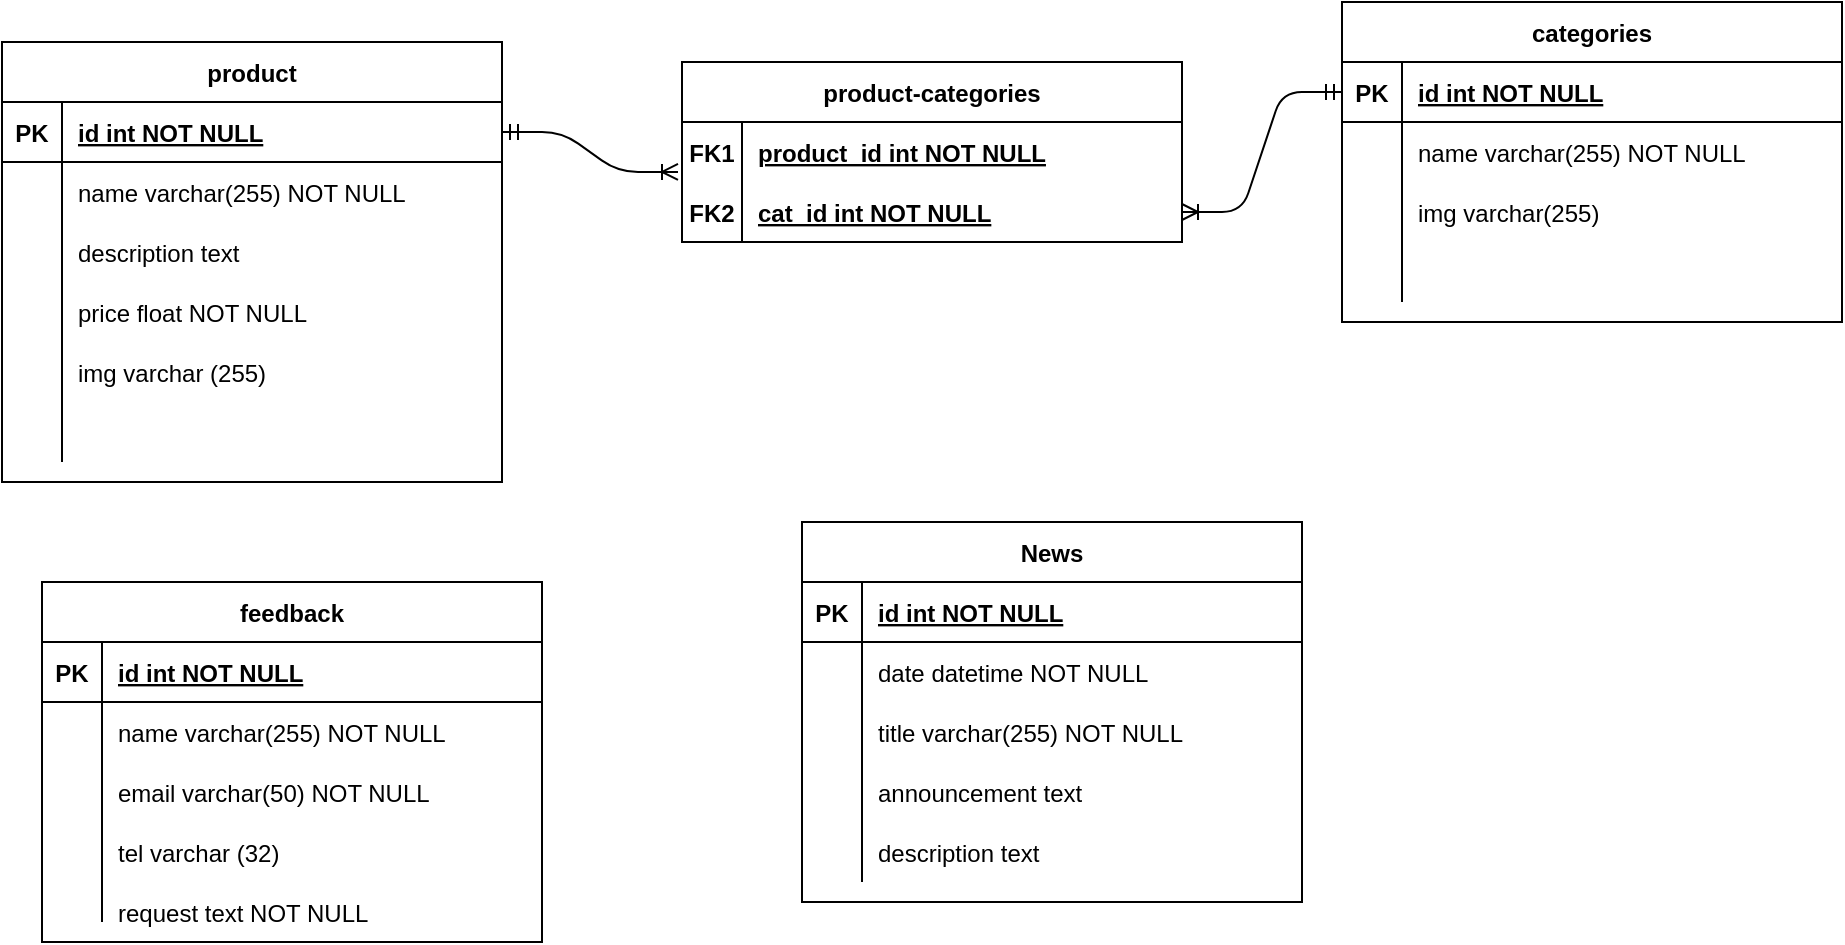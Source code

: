 <mxfile version="13.5.1" type="github">
  <diagram id="R2lEEEUBdFMjLlhIrx00" name="Page-1">
    <mxGraphModel dx="1038" dy="613" grid="1" gridSize="10" guides="1" tooltips="1" connect="1" arrows="1" fold="1" page="1" pageScale="1" pageWidth="850" pageHeight="1100" math="0" shadow="0" extFonts="Permanent Marker^https://fonts.googleapis.com/css?family=Permanent+Marker">
      <root>
        <mxCell id="0" />
        <mxCell id="1" parent="0" />
        <mxCell id="C-vyLk0tnHw3VtMMgP7b-23" value="product-categories" style="shape=table;startSize=30;container=1;collapsible=1;childLayout=tableLayout;fixedRows=1;rowLines=0;fontStyle=1;align=center;resizeLast=1;" parent="1" vertex="1">
          <mxGeometry x="390" y="90" width="250" height="90" as="geometry">
            <mxRectangle x="120" y="120" width="90" height="30" as="alternateBounds" />
          </mxGeometry>
        </mxCell>
        <mxCell id="C-vyLk0tnHw3VtMMgP7b-27" value="" style="shape=partialRectangle;collapsible=0;dropTarget=0;pointerEvents=0;fillColor=none;points=[[0,0.5],[1,0.5]];portConstraint=eastwest;top=0;left=0;right=0;bottom=0;" parent="C-vyLk0tnHw3VtMMgP7b-23" vertex="1">
          <mxGeometry y="30" width="250" height="30" as="geometry" />
        </mxCell>
        <mxCell id="C-vyLk0tnHw3VtMMgP7b-28" value="FK1" style="shape=partialRectangle;overflow=hidden;connectable=0;fillColor=none;top=0;left=0;bottom=0;right=0;fontStyle=1" parent="C-vyLk0tnHw3VtMMgP7b-27" vertex="1">
          <mxGeometry width="30" height="30" as="geometry" />
        </mxCell>
        <mxCell id="C-vyLk0tnHw3VtMMgP7b-29" value="product_id int NOT NULL" style="shape=partialRectangle;overflow=hidden;connectable=0;fillColor=none;top=0;left=0;bottom=0;right=0;align=left;spacingLeft=6;fontStyle=5" parent="C-vyLk0tnHw3VtMMgP7b-27" vertex="1">
          <mxGeometry x="30" width="220" height="30" as="geometry" />
        </mxCell>
        <mxCell id="C-vyLk0tnHw3VtMMgP7b-24" value="" style="shape=partialRectangle;collapsible=0;dropTarget=0;pointerEvents=0;fillColor=none;points=[[0,0.5],[1,0.5]];portConstraint=eastwest;top=0;left=0;right=0;bottom=1;" parent="C-vyLk0tnHw3VtMMgP7b-23" vertex="1">
          <mxGeometry y="60" width="250" height="30" as="geometry" />
        </mxCell>
        <mxCell id="C-vyLk0tnHw3VtMMgP7b-25" value="FK2" style="shape=partialRectangle;overflow=hidden;connectable=0;fillColor=none;top=0;left=0;bottom=0;right=0;fontStyle=1;" parent="C-vyLk0tnHw3VtMMgP7b-24" vertex="1">
          <mxGeometry width="30" height="30" as="geometry" />
        </mxCell>
        <mxCell id="C-vyLk0tnHw3VtMMgP7b-26" value="cat_id int NOT NULL " style="shape=partialRectangle;overflow=hidden;connectable=0;fillColor=none;top=0;left=0;bottom=0;right=0;align=left;spacingLeft=6;fontStyle=5;" parent="C-vyLk0tnHw3VtMMgP7b-24" vertex="1">
          <mxGeometry x="30" width="220" height="30" as="geometry" />
        </mxCell>
        <mxCell id="-CDYQMSLDuNgritL63SJ-31" value="" style="edgeStyle=entityRelationEdgeStyle;fontSize=12;html=1;endArrow=ERoneToMany;startArrow=ERmandOne;exitX=1;exitY=0.5;exitDx=0;exitDy=0;entryX=-0.008;entryY=0.833;entryDx=0;entryDy=0;entryPerimeter=0;" edge="1" parent="1" source="C-vyLk0tnHw3VtMMgP7b-3" target="C-vyLk0tnHw3VtMMgP7b-27">
          <mxGeometry width="100" height="100" relative="1" as="geometry">
            <mxPoint x="320" y="380" as="sourcePoint" />
            <mxPoint x="470" y="220" as="targetPoint" />
          </mxGeometry>
        </mxCell>
        <mxCell id="C-vyLk0tnHw3VtMMgP7b-2" value="product" style="shape=table;startSize=30;container=1;collapsible=1;childLayout=tableLayout;fixedRows=1;rowLines=0;fontStyle=1;align=center;resizeLast=1;" parent="1" vertex="1">
          <mxGeometry x="50" y="80" width="250" height="220" as="geometry" />
        </mxCell>
        <mxCell id="C-vyLk0tnHw3VtMMgP7b-3" value="" style="shape=partialRectangle;collapsible=0;dropTarget=0;pointerEvents=0;fillColor=none;points=[[0,0.5],[1,0.5]];portConstraint=eastwest;top=0;left=0;right=0;bottom=1;" parent="C-vyLk0tnHw3VtMMgP7b-2" vertex="1">
          <mxGeometry y="30" width="250" height="30" as="geometry" />
        </mxCell>
        <mxCell id="C-vyLk0tnHw3VtMMgP7b-4" value="PK" style="shape=partialRectangle;overflow=hidden;connectable=0;fillColor=none;top=0;left=0;bottom=0;right=0;fontStyle=1;" parent="C-vyLk0tnHw3VtMMgP7b-3" vertex="1">
          <mxGeometry width="30" height="30" as="geometry" />
        </mxCell>
        <mxCell id="C-vyLk0tnHw3VtMMgP7b-5" value="id int NOT NULL " style="shape=partialRectangle;overflow=hidden;connectable=0;fillColor=none;top=0;left=0;bottom=0;right=0;align=left;spacingLeft=6;fontStyle=5;" parent="C-vyLk0tnHw3VtMMgP7b-3" vertex="1">
          <mxGeometry x="30" width="220" height="30" as="geometry" />
        </mxCell>
        <mxCell id="bQkvxWkxiMDKkStKXYZC-31" style="shape=partialRectangle;collapsible=0;dropTarget=0;pointerEvents=0;fillColor=none;points=[[0,0.5],[1,0.5]];portConstraint=eastwest;top=0;left=0;right=0;bottom=0;" parent="C-vyLk0tnHw3VtMMgP7b-2" vertex="1">
          <mxGeometry y="60" width="250" height="30" as="geometry" />
        </mxCell>
        <mxCell id="bQkvxWkxiMDKkStKXYZC-32" style="shape=partialRectangle;overflow=hidden;connectable=0;fillColor=none;top=0;left=0;bottom=0;right=0;" parent="bQkvxWkxiMDKkStKXYZC-31" vertex="1">
          <mxGeometry width="30" height="30" as="geometry" />
        </mxCell>
        <mxCell id="bQkvxWkxiMDKkStKXYZC-33" value="name varchar(255) NOT NULL" style="shape=partialRectangle;overflow=hidden;connectable=0;fillColor=none;top=0;left=0;bottom=0;right=0;align=left;spacingLeft=6;" parent="bQkvxWkxiMDKkStKXYZC-31" vertex="1">
          <mxGeometry x="30" width="220" height="30" as="geometry" />
        </mxCell>
        <mxCell id="bQkvxWkxiMDKkStKXYZC-34" style="shape=partialRectangle;collapsible=0;dropTarget=0;pointerEvents=0;fillColor=none;points=[[0,0.5],[1,0.5]];portConstraint=eastwest;top=0;left=0;right=0;bottom=0;" parent="C-vyLk0tnHw3VtMMgP7b-2" vertex="1">
          <mxGeometry y="90" width="250" height="30" as="geometry" />
        </mxCell>
        <mxCell id="bQkvxWkxiMDKkStKXYZC-35" style="shape=partialRectangle;overflow=hidden;connectable=0;fillColor=none;top=0;left=0;bottom=0;right=0;" parent="bQkvxWkxiMDKkStKXYZC-34" vertex="1">
          <mxGeometry width="30" height="30" as="geometry" />
        </mxCell>
        <mxCell id="bQkvxWkxiMDKkStKXYZC-36" value="description text" style="shape=partialRectangle;overflow=hidden;connectable=0;fillColor=none;top=0;left=0;bottom=0;right=0;align=left;spacingLeft=6;" parent="bQkvxWkxiMDKkStKXYZC-34" vertex="1">
          <mxGeometry x="30" width="220" height="30" as="geometry" />
        </mxCell>
        <mxCell id="bQkvxWkxiMDKkStKXYZC-28" style="shape=partialRectangle;collapsible=0;dropTarget=0;pointerEvents=0;fillColor=none;points=[[0,0.5],[1,0.5]];portConstraint=eastwest;top=0;left=0;right=0;bottom=0;" parent="C-vyLk0tnHw3VtMMgP7b-2" vertex="1">
          <mxGeometry y="120" width="250" height="30" as="geometry" />
        </mxCell>
        <mxCell id="bQkvxWkxiMDKkStKXYZC-29" style="shape=partialRectangle;overflow=hidden;connectable=0;fillColor=none;top=0;left=0;bottom=0;right=0;" parent="bQkvxWkxiMDKkStKXYZC-28" vertex="1">
          <mxGeometry width="30" height="30" as="geometry" />
        </mxCell>
        <mxCell id="bQkvxWkxiMDKkStKXYZC-30" value="price float NOT NULL" style="shape=partialRectangle;overflow=hidden;connectable=0;fillColor=none;top=0;left=0;bottom=0;right=0;align=left;spacingLeft=6;" parent="bQkvxWkxiMDKkStKXYZC-28" vertex="1">
          <mxGeometry x="30" width="220" height="30" as="geometry" />
        </mxCell>
        <mxCell id="bQkvxWkxiMDKkStKXYZC-40" style="shape=partialRectangle;collapsible=0;dropTarget=0;pointerEvents=0;fillColor=none;points=[[0,0.5],[1,0.5]];portConstraint=eastwest;top=0;left=0;right=0;bottom=0;" parent="C-vyLk0tnHw3VtMMgP7b-2" vertex="1">
          <mxGeometry y="150" width="250" height="30" as="geometry" />
        </mxCell>
        <mxCell id="bQkvxWkxiMDKkStKXYZC-41" style="shape=partialRectangle;overflow=hidden;connectable=0;fillColor=none;top=0;left=0;bottom=0;right=0;" parent="bQkvxWkxiMDKkStKXYZC-40" vertex="1">
          <mxGeometry width="30" height="30" as="geometry" />
        </mxCell>
        <mxCell id="bQkvxWkxiMDKkStKXYZC-42" value="img varchar (255)" style="shape=partialRectangle;overflow=hidden;connectable=0;fillColor=none;top=0;left=0;bottom=0;right=0;align=left;spacingLeft=6;" parent="bQkvxWkxiMDKkStKXYZC-40" vertex="1">
          <mxGeometry x="30" width="220" height="30" as="geometry" />
        </mxCell>
        <mxCell id="C-vyLk0tnHw3VtMMgP7b-9" value="" style="shape=partialRectangle;collapsible=0;dropTarget=0;pointerEvents=0;fillColor=none;points=[[0,0.5],[1,0.5]];portConstraint=eastwest;top=0;left=0;right=0;bottom=0;" parent="C-vyLk0tnHw3VtMMgP7b-2" vertex="1">
          <mxGeometry y="180" width="250" height="30" as="geometry" />
        </mxCell>
        <mxCell id="C-vyLk0tnHw3VtMMgP7b-10" value="" style="shape=partialRectangle;overflow=hidden;connectable=0;fillColor=none;top=0;left=0;bottom=0;right=0;" parent="C-vyLk0tnHw3VtMMgP7b-9" vertex="1">
          <mxGeometry width="30" height="30" as="geometry" />
        </mxCell>
        <mxCell id="C-vyLk0tnHw3VtMMgP7b-11" value="" style="shape=partialRectangle;overflow=hidden;connectable=0;fillColor=none;top=0;left=0;bottom=0;right=0;align=left;spacingLeft=6;" parent="C-vyLk0tnHw3VtMMgP7b-9" vertex="1">
          <mxGeometry x="30" width="220" height="30" as="geometry" />
        </mxCell>
        <mxCell id="-CDYQMSLDuNgritL63SJ-15" value="categories" style="shape=table;startSize=30;container=1;collapsible=1;childLayout=tableLayout;fixedRows=1;rowLines=0;fontStyle=1;align=center;resizeLast=1;" vertex="1" parent="1">
          <mxGeometry x="720" y="60" width="250" height="160" as="geometry">
            <mxRectangle x="120" y="120" width="90" height="30" as="alternateBounds" />
          </mxGeometry>
        </mxCell>
        <mxCell id="-CDYQMSLDuNgritL63SJ-19" value="" style="shape=partialRectangle;collapsible=0;dropTarget=0;pointerEvents=0;fillColor=none;points=[[0,0.5],[1,0.5]];portConstraint=eastwest;top=0;left=0;right=0;bottom=1;" vertex="1" parent="-CDYQMSLDuNgritL63SJ-15">
          <mxGeometry y="30" width="250" height="30" as="geometry" />
        </mxCell>
        <mxCell id="-CDYQMSLDuNgritL63SJ-20" value="PK" style="shape=partialRectangle;overflow=hidden;connectable=0;fillColor=none;top=0;left=0;bottom=0;right=0;fontStyle=1;" vertex="1" parent="-CDYQMSLDuNgritL63SJ-19">
          <mxGeometry width="30" height="30" as="geometry" />
        </mxCell>
        <mxCell id="-CDYQMSLDuNgritL63SJ-21" value="id int NOT NULL " style="shape=partialRectangle;overflow=hidden;connectable=0;fillColor=none;top=0;left=0;bottom=0;right=0;align=left;spacingLeft=6;fontStyle=5;" vertex="1" parent="-CDYQMSLDuNgritL63SJ-19">
          <mxGeometry x="30" width="220" height="30" as="geometry" />
        </mxCell>
        <mxCell id="-CDYQMSLDuNgritL63SJ-22" value="" style="shape=partialRectangle;collapsible=0;dropTarget=0;pointerEvents=0;fillColor=none;points=[[0,0.5],[1,0.5]];portConstraint=eastwest;top=0;left=0;right=0;bottom=0;" vertex="1" parent="-CDYQMSLDuNgritL63SJ-15">
          <mxGeometry y="60" width="250" height="30" as="geometry" />
        </mxCell>
        <mxCell id="-CDYQMSLDuNgritL63SJ-23" value="" style="shape=partialRectangle;overflow=hidden;connectable=0;fillColor=none;top=0;left=0;bottom=0;right=0;" vertex="1" parent="-CDYQMSLDuNgritL63SJ-22">
          <mxGeometry width="30" height="30" as="geometry" />
        </mxCell>
        <mxCell id="-CDYQMSLDuNgritL63SJ-24" value="name varchar(255) NOT NULL" style="shape=partialRectangle;overflow=hidden;connectable=0;fillColor=none;top=0;left=0;bottom=0;right=0;align=left;spacingLeft=6;" vertex="1" parent="-CDYQMSLDuNgritL63SJ-22">
          <mxGeometry x="30" width="220" height="30" as="geometry" />
        </mxCell>
        <mxCell id="-CDYQMSLDuNgritL63SJ-25" style="shape=partialRectangle;collapsible=0;dropTarget=0;pointerEvents=0;fillColor=none;points=[[0,0.5],[1,0.5]];portConstraint=eastwest;top=0;left=0;right=0;bottom=0;" vertex="1" parent="-CDYQMSLDuNgritL63SJ-15">
          <mxGeometry y="90" width="250" height="30" as="geometry" />
        </mxCell>
        <mxCell id="-CDYQMSLDuNgritL63SJ-26" style="shape=partialRectangle;overflow=hidden;connectable=0;fillColor=none;top=0;left=0;bottom=0;right=0;" vertex="1" parent="-CDYQMSLDuNgritL63SJ-25">
          <mxGeometry width="30" height="30" as="geometry" />
        </mxCell>
        <mxCell id="-CDYQMSLDuNgritL63SJ-27" value="img varchar(255)" style="shape=partialRectangle;overflow=hidden;connectable=0;fillColor=none;top=0;left=0;bottom=0;right=0;align=left;spacingLeft=6;" vertex="1" parent="-CDYQMSLDuNgritL63SJ-25">
          <mxGeometry x="30" width="220" height="30" as="geometry" />
        </mxCell>
        <mxCell id="-CDYQMSLDuNgritL63SJ-28" style="shape=partialRectangle;collapsible=0;dropTarget=0;pointerEvents=0;fillColor=none;points=[[0,0.5],[1,0.5]];portConstraint=eastwest;top=0;left=0;right=0;bottom=0;" vertex="1" parent="-CDYQMSLDuNgritL63SJ-15">
          <mxGeometry y="120" width="250" height="30" as="geometry" />
        </mxCell>
        <mxCell id="-CDYQMSLDuNgritL63SJ-29" style="shape=partialRectangle;overflow=hidden;connectable=0;fillColor=none;top=0;left=0;bottom=0;right=0;" vertex="1" parent="-CDYQMSLDuNgritL63SJ-28">
          <mxGeometry width="30" height="30" as="geometry" />
        </mxCell>
        <mxCell id="-CDYQMSLDuNgritL63SJ-30" style="shape=partialRectangle;overflow=hidden;connectable=0;fillColor=none;top=0;left=0;bottom=0;right=0;align=left;spacingLeft=6;" vertex="1" parent="-CDYQMSLDuNgritL63SJ-28">
          <mxGeometry x="30" width="220" height="30" as="geometry" />
        </mxCell>
        <mxCell id="-CDYQMSLDuNgritL63SJ-32" value="" style="edgeStyle=entityRelationEdgeStyle;fontSize=12;html=1;endArrow=ERmandOne;startArrow=ERoneToMany;exitX=1;exitY=0.5;exitDx=0;exitDy=0;entryX=0;entryY=0.5;entryDx=0;entryDy=0;startFill=0;endFill=0;" edge="1" parent="1" source="C-vyLk0tnHw3VtMMgP7b-24" target="-CDYQMSLDuNgritL63SJ-19">
          <mxGeometry width="100" height="100" relative="1" as="geometry">
            <mxPoint x="620" y="260" as="sourcePoint" />
            <mxPoint x="708" y="279.99" as="targetPoint" />
          </mxGeometry>
        </mxCell>
        <mxCell id="bQkvxWkxiMDKkStKXYZC-49" value="feedback" style="shape=table;startSize=30;container=1;collapsible=1;childLayout=tableLayout;fixedRows=1;rowLines=0;fontStyle=1;align=center;resizeLast=1;" parent="1" vertex="1">
          <mxGeometry x="70" y="350" width="250" height="180" as="geometry" />
        </mxCell>
        <mxCell id="bQkvxWkxiMDKkStKXYZC-50" value="" style="shape=partialRectangle;collapsible=0;dropTarget=0;pointerEvents=0;fillColor=none;points=[[0,0.5],[1,0.5]];portConstraint=eastwest;top=0;left=0;right=0;bottom=1;" parent="bQkvxWkxiMDKkStKXYZC-49" vertex="1">
          <mxGeometry y="30" width="250" height="30" as="geometry" />
        </mxCell>
        <mxCell id="bQkvxWkxiMDKkStKXYZC-51" value="PK" style="shape=partialRectangle;overflow=hidden;connectable=0;fillColor=none;top=0;left=0;bottom=0;right=0;fontStyle=1;" parent="bQkvxWkxiMDKkStKXYZC-50" vertex="1">
          <mxGeometry width="30" height="30" as="geometry" />
        </mxCell>
        <mxCell id="bQkvxWkxiMDKkStKXYZC-52" value="id int NOT NULL " style="shape=partialRectangle;overflow=hidden;connectable=0;fillColor=none;top=0;left=0;bottom=0;right=0;align=left;spacingLeft=6;fontStyle=5;" parent="bQkvxWkxiMDKkStKXYZC-50" vertex="1">
          <mxGeometry x="30" width="220" height="30" as="geometry" />
        </mxCell>
        <mxCell id="-CDYQMSLDuNgritL63SJ-46" style="shape=partialRectangle;collapsible=0;dropTarget=0;pointerEvents=0;fillColor=none;points=[[0,0.5],[1,0.5]];portConstraint=eastwest;top=0;left=0;right=0;bottom=0;" vertex="1" parent="bQkvxWkxiMDKkStKXYZC-49">
          <mxGeometry y="60" width="250" height="30" as="geometry" />
        </mxCell>
        <mxCell id="-CDYQMSLDuNgritL63SJ-47" style="shape=partialRectangle;overflow=hidden;connectable=0;fillColor=none;top=0;left=0;bottom=0;right=0;" vertex="1" parent="-CDYQMSLDuNgritL63SJ-46">
          <mxGeometry width="30" height="30" as="geometry" />
        </mxCell>
        <mxCell id="-CDYQMSLDuNgritL63SJ-48" value="name varchar(255) NOT NULL" style="shape=partialRectangle;overflow=hidden;connectable=0;fillColor=none;top=0;left=0;bottom=0;right=0;align=left;spacingLeft=6;" vertex="1" parent="-CDYQMSLDuNgritL63SJ-46">
          <mxGeometry x="30" width="220" height="30" as="geometry" />
        </mxCell>
        <mxCell id="bQkvxWkxiMDKkStKXYZC-53" value="" style="shape=partialRectangle;collapsible=0;dropTarget=0;pointerEvents=0;fillColor=none;points=[[0,0.5],[1,0.5]];portConstraint=eastwest;top=0;left=0;right=0;bottom=0;" parent="bQkvxWkxiMDKkStKXYZC-49" vertex="1">
          <mxGeometry y="90" width="250" height="30" as="geometry" />
        </mxCell>
        <mxCell id="bQkvxWkxiMDKkStKXYZC-54" value="" style="shape=partialRectangle;overflow=hidden;connectable=0;fillColor=none;top=0;left=0;bottom=0;right=0;" parent="bQkvxWkxiMDKkStKXYZC-53" vertex="1">
          <mxGeometry width="30" height="30" as="geometry" />
        </mxCell>
        <mxCell id="bQkvxWkxiMDKkStKXYZC-55" value="email varchar(50) NOT NULL" style="shape=partialRectangle;overflow=hidden;connectable=0;fillColor=none;top=0;left=0;bottom=0;right=0;align=left;spacingLeft=6;" parent="bQkvxWkxiMDKkStKXYZC-53" vertex="1">
          <mxGeometry x="30" width="220" height="30" as="geometry" />
        </mxCell>
        <mxCell id="bQkvxWkxiMDKkStKXYZC-56" value="" style="shape=partialRectangle;collapsible=0;dropTarget=0;pointerEvents=0;fillColor=none;points=[[0,0.5],[1,0.5]];portConstraint=eastwest;top=0;left=0;right=0;bottom=0;" parent="bQkvxWkxiMDKkStKXYZC-49" vertex="1">
          <mxGeometry y="120" width="250" height="30" as="geometry" />
        </mxCell>
        <mxCell id="bQkvxWkxiMDKkStKXYZC-57" value="" style="shape=partialRectangle;overflow=hidden;connectable=0;fillColor=none;top=0;left=0;bottom=0;right=0;" parent="bQkvxWkxiMDKkStKXYZC-56" vertex="1">
          <mxGeometry width="30" height="30" as="geometry" />
        </mxCell>
        <mxCell id="bQkvxWkxiMDKkStKXYZC-58" value="tel varchar (32) " style="shape=partialRectangle;overflow=hidden;connectable=0;fillColor=none;top=0;left=0;bottom=0;right=0;align=left;spacingLeft=6;" parent="bQkvxWkxiMDKkStKXYZC-56" vertex="1">
          <mxGeometry x="30" width="220" height="30" as="geometry" />
        </mxCell>
        <mxCell id="bQkvxWkxiMDKkStKXYZC-59" style="shape=partialRectangle;collapsible=0;dropTarget=0;pointerEvents=0;fillColor=none;points=[[0,0.5],[1,0.5]];portConstraint=eastwest;top=0;left=0;right=0;bottom=0;" parent="bQkvxWkxiMDKkStKXYZC-49" vertex="1">
          <mxGeometry y="150" width="250" height="20" as="geometry" />
        </mxCell>
        <mxCell id="bQkvxWkxiMDKkStKXYZC-60" style="shape=partialRectangle;overflow=hidden;connectable=0;fillColor=none;top=0;left=0;bottom=0;right=0;" parent="bQkvxWkxiMDKkStKXYZC-59" vertex="1">
          <mxGeometry width="30" height="20" as="geometry" />
        </mxCell>
        <mxCell id="bQkvxWkxiMDKkStKXYZC-61" value="" style="shape=partialRectangle;overflow=hidden;connectable=0;fillColor=none;top=0;left=0;bottom=0;right=0;align=left;spacingLeft=6;" parent="bQkvxWkxiMDKkStKXYZC-59" vertex="1">
          <mxGeometry x="30" width="220" height="20" as="geometry" />
        </mxCell>
        <mxCell id="-CDYQMSLDuNgritL63SJ-34" value="request text NOT NULL" style="shape=partialRectangle;overflow=hidden;connectable=0;fillColor=none;top=0;left=0;bottom=0;right=0;align=left;spacingLeft=6;" vertex="1" parent="1">
          <mxGeometry x="100" y="500" width="220" height="30" as="geometry" />
        </mxCell>
        <mxCell id="C-vyLk0tnHw3VtMMgP7b-13" value="News" style="shape=table;startSize=30;container=1;collapsible=1;childLayout=tableLayout;fixedRows=1;rowLines=0;fontStyle=1;align=center;resizeLast=1;" parent="1" vertex="1">
          <mxGeometry x="450" y="320" width="250" height="190" as="geometry" />
        </mxCell>
        <mxCell id="C-vyLk0tnHw3VtMMgP7b-14" value="" style="shape=partialRectangle;collapsible=0;dropTarget=0;pointerEvents=0;fillColor=none;points=[[0,0.5],[1,0.5]];portConstraint=eastwest;top=0;left=0;right=0;bottom=1;" parent="C-vyLk0tnHw3VtMMgP7b-13" vertex="1">
          <mxGeometry y="30" width="250" height="30" as="geometry" />
        </mxCell>
        <mxCell id="C-vyLk0tnHw3VtMMgP7b-15" value="PK" style="shape=partialRectangle;overflow=hidden;connectable=0;fillColor=none;top=0;left=0;bottom=0;right=0;fontStyle=1;" parent="C-vyLk0tnHw3VtMMgP7b-14" vertex="1">
          <mxGeometry width="30" height="30" as="geometry" />
        </mxCell>
        <mxCell id="C-vyLk0tnHw3VtMMgP7b-16" value="id int NOT NULL " style="shape=partialRectangle;overflow=hidden;connectable=0;fillColor=none;top=0;left=0;bottom=0;right=0;align=left;spacingLeft=6;fontStyle=5;" parent="C-vyLk0tnHw3VtMMgP7b-14" vertex="1">
          <mxGeometry x="30" width="220" height="30" as="geometry" />
        </mxCell>
        <mxCell id="C-vyLk0tnHw3VtMMgP7b-17" value="" style="shape=partialRectangle;collapsible=0;dropTarget=0;pointerEvents=0;fillColor=none;points=[[0,0.5],[1,0.5]];portConstraint=eastwest;top=0;left=0;right=0;bottom=0;" parent="C-vyLk0tnHw3VtMMgP7b-13" vertex="1">
          <mxGeometry y="60" width="250" height="30" as="geometry" />
        </mxCell>
        <mxCell id="C-vyLk0tnHw3VtMMgP7b-18" value="" style="shape=partialRectangle;overflow=hidden;connectable=0;fillColor=none;top=0;left=0;bottom=0;right=0;" parent="C-vyLk0tnHw3VtMMgP7b-17" vertex="1">
          <mxGeometry width="30" height="30" as="geometry" />
        </mxCell>
        <mxCell id="C-vyLk0tnHw3VtMMgP7b-19" value="date datetime NOT NULL" style="shape=partialRectangle;overflow=hidden;connectable=0;fillColor=none;top=0;left=0;bottom=0;right=0;align=left;spacingLeft=6;" parent="C-vyLk0tnHw3VtMMgP7b-17" vertex="1">
          <mxGeometry x="30" width="220" height="30" as="geometry" />
        </mxCell>
        <mxCell id="C-vyLk0tnHw3VtMMgP7b-20" value="" style="shape=partialRectangle;collapsible=0;dropTarget=0;pointerEvents=0;fillColor=none;points=[[0,0.5],[1,0.5]];portConstraint=eastwest;top=0;left=0;right=0;bottom=0;" parent="C-vyLk0tnHw3VtMMgP7b-13" vertex="1">
          <mxGeometry y="90" width="250" height="30" as="geometry" />
        </mxCell>
        <mxCell id="C-vyLk0tnHw3VtMMgP7b-21" value="" style="shape=partialRectangle;overflow=hidden;connectable=0;fillColor=none;top=0;left=0;bottom=0;right=0;" parent="C-vyLk0tnHw3VtMMgP7b-20" vertex="1">
          <mxGeometry width="30" height="30" as="geometry" />
        </mxCell>
        <mxCell id="C-vyLk0tnHw3VtMMgP7b-22" value="title varchar(255) NOT NULL" style="shape=partialRectangle;overflow=hidden;connectable=0;fillColor=none;top=0;left=0;bottom=0;right=0;align=left;spacingLeft=6;" parent="C-vyLk0tnHw3VtMMgP7b-20" vertex="1">
          <mxGeometry x="30" width="220" height="30" as="geometry" />
        </mxCell>
        <mxCell id="bQkvxWkxiMDKkStKXYZC-46" style="shape=partialRectangle;collapsible=0;dropTarget=0;pointerEvents=0;fillColor=none;points=[[0,0.5],[1,0.5]];portConstraint=eastwest;top=0;left=0;right=0;bottom=0;" parent="C-vyLk0tnHw3VtMMgP7b-13" vertex="1">
          <mxGeometry y="120" width="250" height="30" as="geometry" />
        </mxCell>
        <mxCell id="bQkvxWkxiMDKkStKXYZC-47" style="shape=partialRectangle;overflow=hidden;connectable=0;fillColor=none;top=0;left=0;bottom=0;right=0;" parent="bQkvxWkxiMDKkStKXYZC-46" vertex="1">
          <mxGeometry width="30" height="30" as="geometry" />
        </mxCell>
        <mxCell id="bQkvxWkxiMDKkStKXYZC-48" value="announcement text" style="shape=partialRectangle;overflow=hidden;connectable=0;fillColor=none;top=0;left=0;bottom=0;right=0;align=left;spacingLeft=6;" parent="bQkvxWkxiMDKkStKXYZC-46" vertex="1">
          <mxGeometry x="30" width="220" height="30" as="geometry" />
        </mxCell>
        <mxCell id="bQkvxWkxiMDKkStKXYZC-43" style="shape=partialRectangle;collapsible=0;dropTarget=0;pointerEvents=0;fillColor=none;points=[[0,0.5],[1,0.5]];portConstraint=eastwest;top=0;left=0;right=0;bottom=0;" parent="C-vyLk0tnHw3VtMMgP7b-13" vertex="1">
          <mxGeometry y="150" width="250" height="30" as="geometry" />
        </mxCell>
        <mxCell id="bQkvxWkxiMDKkStKXYZC-44" style="shape=partialRectangle;overflow=hidden;connectable=0;fillColor=none;top=0;left=0;bottom=0;right=0;" parent="bQkvxWkxiMDKkStKXYZC-43" vertex="1">
          <mxGeometry width="30" height="30" as="geometry" />
        </mxCell>
        <mxCell id="bQkvxWkxiMDKkStKXYZC-45" value="description text" style="shape=partialRectangle;overflow=hidden;connectable=0;fillColor=none;top=0;left=0;bottom=0;right=0;align=left;spacingLeft=6;" parent="bQkvxWkxiMDKkStKXYZC-43" vertex="1">
          <mxGeometry x="30" width="220" height="30" as="geometry" />
        </mxCell>
      </root>
    </mxGraphModel>
  </diagram>
</mxfile>
